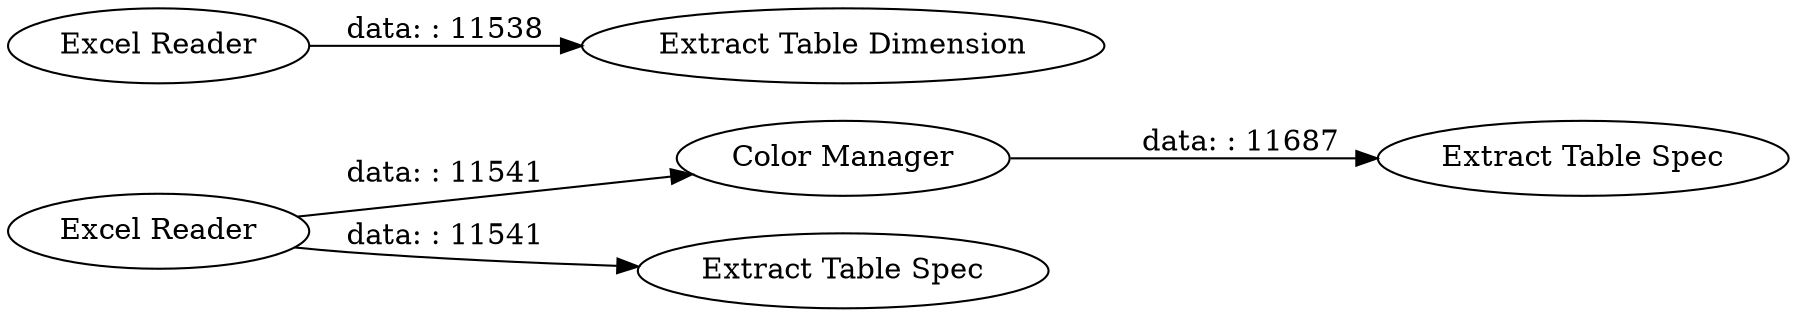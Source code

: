digraph {
	"3996279704516027178_80" [label="Extract Table Spec"]
	"3996279704516027178_77" [label="Excel Reader"]
	"3996279704516027178_79" [label="Excel Reader"]
	"3996279704516027178_78" [label="Extract Table Dimension"]
	"3996279704516027178_81" [label="Color Manager"]
	"3996279704516027178_1" [label="Extract Table Spec"]
	"3996279704516027178_77" -> "3996279704516027178_1" [label="data: : 11541"]
	"3996279704516027178_81" -> "3996279704516027178_80" [label="data: : 11687"]
	"3996279704516027178_77" -> "3996279704516027178_81" [label="data: : 11541"]
	"3996279704516027178_79" -> "3996279704516027178_78" [label="data: : 11538"]
	rankdir=LR
}
